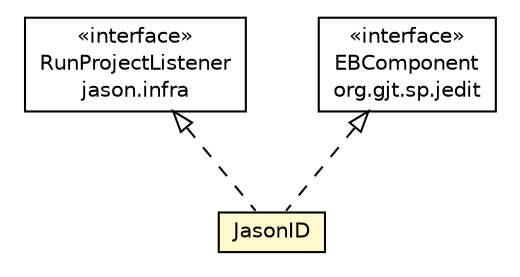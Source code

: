 #!/usr/local/bin/dot
#
# Class diagram 
# Generated by UMLGraph version R5_6 (http://www.umlgraph.org/)
#

digraph G {
	edge [fontname="Helvetica",fontsize=10,labelfontname="Helvetica",labelfontsize=10];
	node [fontname="Helvetica",fontsize=10,shape=plaintext];
	nodesep=0.25;
	ranksep=0.5;
	// jason.infra.RunProjectListener
	c37385 [label=<<table title="jason.infra.RunProjectListener" border="0" cellborder="1" cellspacing="0" cellpadding="2" port="p" href="../infra/RunProjectListener.html">
		<tr><td><table border="0" cellspacing="0" cellpadding="1">
<tr><td align="center" balign="center"> &#171;interface&#187; </td></tr>
<tr><td align="center" balign="center"> RunProjectListener </td></tr>
<tr><td align="center" balign="center"> jason.infra </td></tr>
		</table></td></tr>
		</table>>, URL="../infra/RunProjectListener.html", fontname="Helvetica", fontcolor="black", fontsize=10.0];
	// jason.jeditplugin.JasonID
	c37438 [label=<<table title="jason.jeditplugin.JasonID" border="0" cellborder="1" cellspacing="0" cellpadding="2" port="p" bgcolor="lemonChiffon" href="./JasonID.html">
		<tr><td><table border="0" cellspacing="0" cellpadding="1">
<tr><td align="center" balign="center"> JasonID </td></tr>
		</table></td></tr>
		</table>>, URL="./JasonID.html", fontname="Helvetica", fontcolor="black", fontsize=10.0];
	//jason.jeditplugin.JasonID implements org.gjt.sp.jedit.EBComponent
	c37559:p -> c37438:p [dir=back,arrowtail=empty,style=dashed];
	//jason.jeditplugin.JasonID implements jason.infra.RunProjectListener
	c37385:p -> c37438:p [dir=back,arrowtail=empty,style=dashed];
	// org.gjt.sp.jedit.EBComponent
	c37559 [label=<<table title="org.gjt.sp.jedit.EBComponent" border="0" cellborder="1" cellspacing="0" cellpadding="2" port="p" href="http://java.sun.com/j2se/1.4.2/docs/api/org/gjt/sp/jedit/EBComponent.html">
		<tr><td><table border="0" cellspacing="0" cellpadding="1">
<tr><td align="center" balign="center"> &#171;interface&#187; </td></tr>
<tr><td align="center" balign="center"> EBComponent </td></tr>
<tr><td align="center" balign="center"> org.gjt.sp.jedit </td></tr>
		</table></td></tr>
		</table>>, URL="http://java.sun.com/j2se/1.4.2/docs/api/org/gjt/sp/jedit/EBComponent.html", fontname="Helvetica", fontcolor="black", fontsize=10.0];
}

